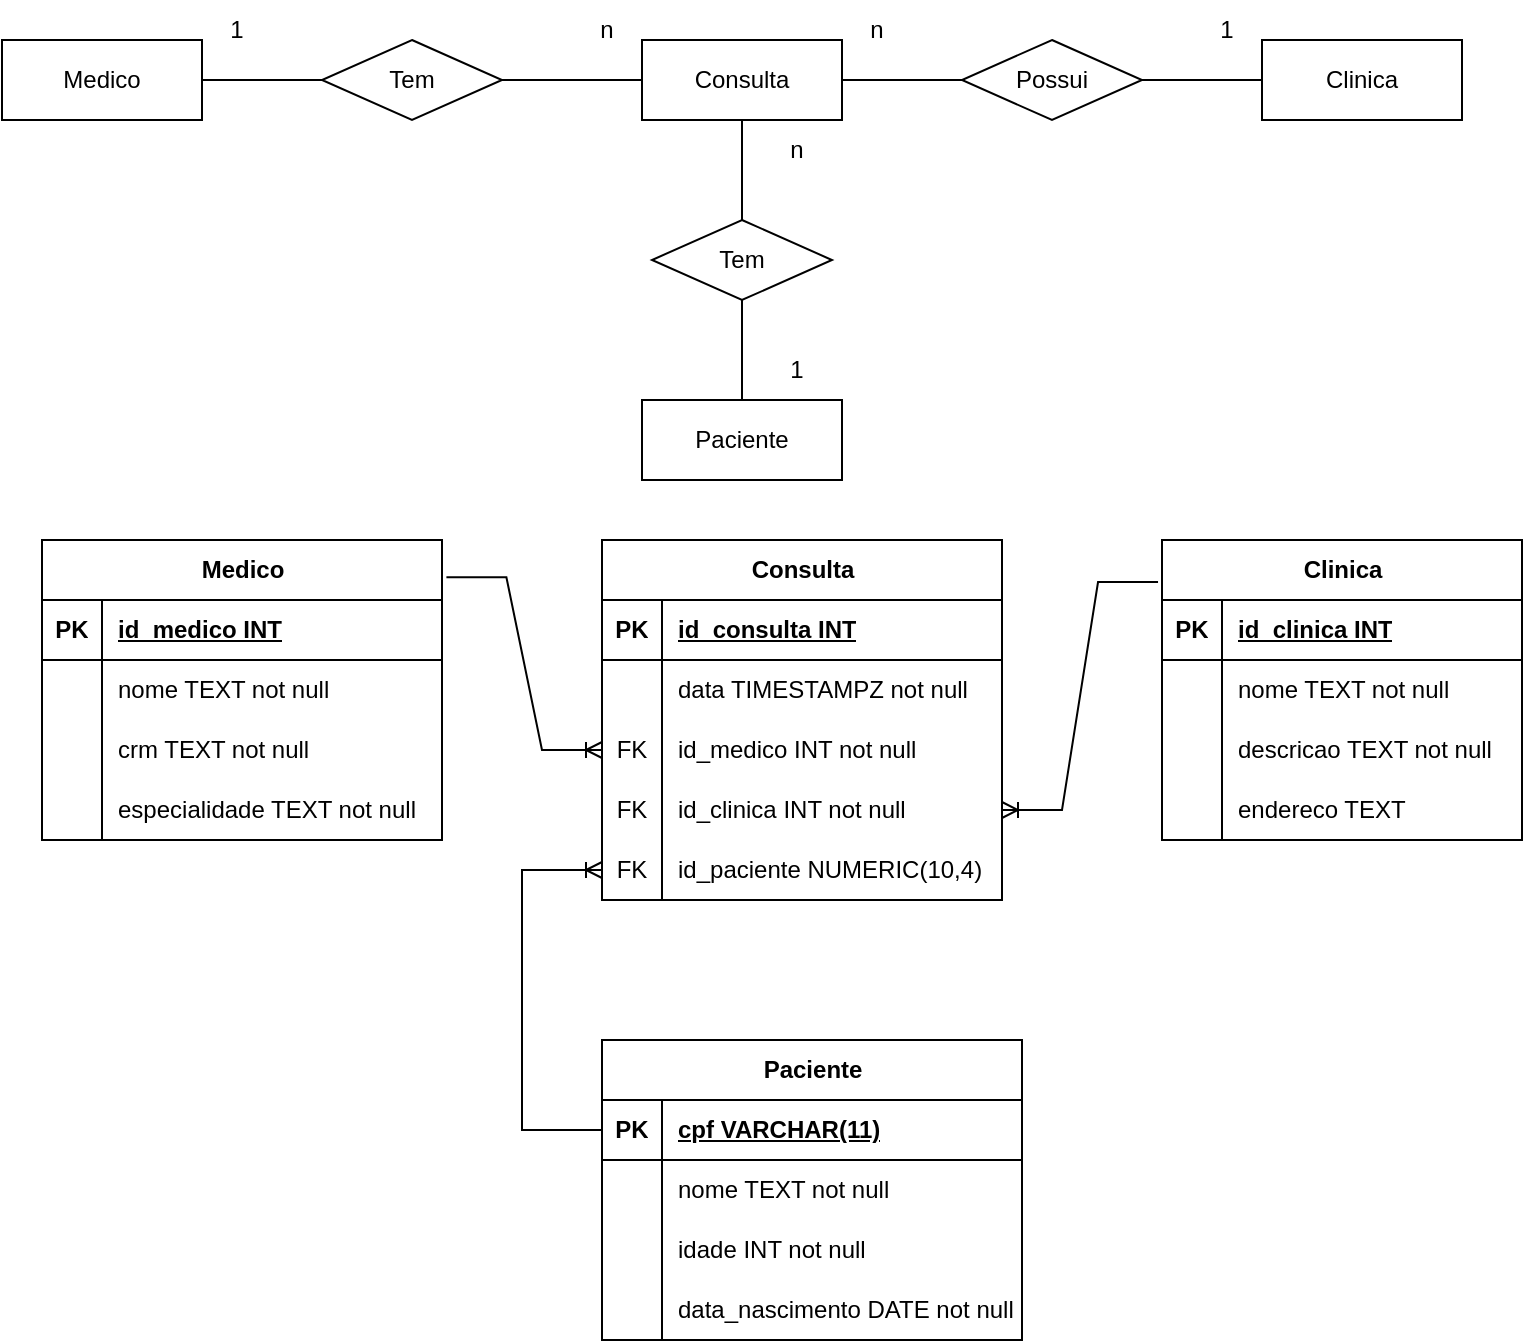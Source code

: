 <mxfile version="28.1.1">
  <diagram name="Página-1" id="fCF54NUb8eyMqiz64Who">
    <mxGraphModel dx="1042" dy="562" grid="1" gridSize="10" guides="1" tooltips="1" connect="1" arrows="1" fold="1" page="1" pageScale="1" pageWidth="827" pageHeight="1169" background="none" math="0" shadow="0">
      <root>
        <mxCell id="0" />
        <mxCell id="1" parent="0" />
        <mxCell id="IVw1GXK-nsfrfiYx63Ya-9" style="edgeStyle=orthogonalEdgeStyle;rounded=0;orthogonalLoop=1;jettySize=auto;html=1;entryX=0;entryY=0.5;entryDx=0;entryDy=0;endArrow=none;endFill=0;" parent="1" source="IVw1GXK-nsfrfiYx63Ya-1" target="IVw1GXK-nsfrfiYx63Ya-7" edge="1">
          <mxGeometry relative="1" as="geometry" />
        </mxCell>
        <mxCell id="IVw1GXK-nsfrfiYx63Ya-1" value="Medico" style="whiteSpace=wrap;html=1;align=center;" parent="1" vertex="1">
          <mxGeometry x="30" y="110" width="100" height="40" as="geometry" />
        </mxCell>
        <mxCell id="IVw1GXK-nsfrfiYx63Ya-15" style="edgeStyle=orthogonalEdgeStyle;rounded=0;orthogonalLoop=1;jettySize=auto;html=1;entryX=0.5;entryY=1;entryDx=0;entryDy=0;endArrow=none;endFill=0;" parent="1" source="IVw1GXK-nsfrfiYx63Ya-2" target="IVw1GXK-nsfrfiYx63Ya-12" edge="1">
          <mxGeometry relative="1" as="geometry" />
        </mxCell>
        <mxCell id="IVw1GXK-nsfrfiYx63Ya-2" value="Paciente" style="whiteSpace=wrap;html=1;align=center;" parent="1" vertex="1">
          <mxGeometry x="350" y="290" width="100" height="40" as="geometry" />
        </mxCell>
        <mxCell id="IVw1GXK-nsfrfiYx63Ya-11" style="edgeStyle=orthogonalEdgeStyle;rounded=0;orthogonalLoop=1;jettySize=auto;html=1;exitX=0;exitY=0.5;exitDx=0;exitDy=0;entryX=1;entryY=0.5;entryDx=0;entryDy=0;startArrow=none;startFill=0;endArrow=none;endFill=0;" parent="1" source="IVw1GXK-nsfrfiYx63Ya-4" target="IVw1GXK-nsfrfiYx63Ya-7" edge="1">
          <mxGeometry relative="1" as="geometry" />
        </mxCell>
        <mxCell id="IVw1GXK-nsfrfiYx63Ya-13" style="edgeStyle=orthogonalEdgeStyle;rounded=0;orthogonalLoop=1;jettySize=auto;html=1;exitX=0.5;exitY=1;exitDx=0;exitDy=0;entryX=0.5;entryY=0;entryDx=0;entryDy=0;endArrow=none;endFill=0;" parent="1" source="IVw1GXK-nsfrfiYx63Ya-4" target="IVw1GXK-nsfrfiYx63Ya-12" edge="1">
          <mxGeometry relative="1" as="geometry" />
        </mxCell>
        <mxCell id="IVw1GXK-nsfrfiYx63Ya-18" style="edgeStyle=orthogonalEdgeStyle;rounded=0;orthogonalLoop=1;jettySize=auto;html=1;endArrow=none;endFill=0;" parent="1" source="IVw1GXK-nsfrfiYx63Ya-4" target="IVw1GXK-nsfrfiYx63Ya-16" edge="1">
          <mxGeometry relative="1" as="geometry" />
        </mxCell>
        <mxCell id="IVw1GXK-nsfrfiYx63Ya-4" value="Consulta" style="whiteSpace=wrap;html=1;align=center;" parent="1" vertex="1">
          <mxGeometry x="350" y="110" width="100" height="40" as="geometry" />
        </mxCell>
        <mxCell id="IVw1GXK-nsfrfiYx63Ya-19" style="edgeStyle=orthogonalEdgeStyle;rounded=0;orthogonalLoop=1;jettySize=auto;html=1;entryX=1;entryY=0.5;entryDx=0;entryDy=0;strokeColor=default;endArrow=none;endFill=0;" parent="1" source="IVw1GXK-nsfrfiYx63Ya-5" target="IVw1GXK-nsfrfiYx63Ya-16" edge="1">
          <mxGeometry relative="1" as="geometry" />
        </mxCell>
        <mxCell id="IVw1GXK-nsfrfiYx63Ya-5" value="Clinica" style="whiteSpace=wrap;html=1;align=center;" parent="1" vertex="1">
          <mxGeometry x="660" y="110" width="100" height="40" as="geometry" />
        </mxCell>
        <mxCell id="IVw1GXK-nsfrfiYx63Ya-7" value="Tem" style="shape=rhombus;perimeter=rhombusPerimeter;whiteSpace=wrap;html=1;align=center;" parent="1" vertex="1">
          <mxGeometry x="190" y="110" width="90" height="40" as="geometry" />
        </mxCell>
        <mxCell id="IVw1GXK-nsfrfiYx63Ya-12" value="Tem" style="shape=rhombus;perimeter=rhombusPerimeter;whiteSpace=wrap;html=1;align=center;" parent="1" vertex="1">
          <mxGeometry x="355" y="200" width="90" height="40" as="geometry" />
        </mxCell>
        <mxCell id="IVw1GXK-nsfrfiYx63Ya-16" value="Possui" style="shape=rhombus;perimeter=rhombusPerimeter;whiteSpace=wrap;html=1;align=center;" parent="1" vertex="1">
          <mxGeometry x="510" y="110" width="90" height="40" as="geometry" />
        </mxCell>
        <mxCell id="JYKQuwapfw5iykZQhzrd-3" value="1" style="text;html=1;align=center;verticalAlign=middle;whiteSpace=wrap;rounded=0;" parent="1" vertex="1">
          <mxGeometry x="625" y="90" width="35" height="30" as="geometry" />
        </mxCell>
        <mxCell id="JYKQuwapfw5iykZQhzrd-5" value="1" style="text;html=1;align=center;verticalAlign=middle;whiteSpace=wrap;rounded=0;" parent="1" vertex="1">
          <mxGeometry x="130" y="90" width="35" height="30" as="geometry" />
        </mxCell>
        <mxCell id="JYKQuwapfw5iykZQhzrd-6" value="n" style="text;html=1;align=center;verticalAlign=middle;whiteSpace=wrap;rounded=0;" parent="1" vertex="1">
          <mxGeometry x="315" y="90" width="35" height="30" as="geometry" />
        </mxCell>
        <mxCell id="JYKQuwapfw5iykZQhzrd-7" value="n" style="text;html=1;align=center;verticalAlign=middle;whiteSpace=wrap;rounded=0;" parent="1" vertex="1">
          <mxGeometry x="450" y="90" width="35" height="30" as="geometry" />
        </mxCell>
        <mxCell id="JYKQuwapfw5iykZQhzrd-8" value="n" style="text;html=1;align=center;verticalAlign=middle;whiteSpace=wrap;rounded=0;" parent="1" vertex="1">
          <mxGeometry x="410" y="150" width="35" height="30" as="geometry" />
        </mxCell>
        <mxCell id="JYKQuwapfw5iykZQhzrd-9" value="1" style="text;html=1;align=center;verticalAlign=middle;whiteSpace=wrap;rounded=0;" parent="1" vertex="1">
          <mxGeometry x="410" y="260" width="35" height="30" as="geometry" />
        </mxCell>
        <mxCell id="JYKQuwapfw5iykZQhzrd-20" value="Medico" style="shape=table;startSize=30;container=1;collapsible=1;childLayout=tableLayout;fixedRows=1;rowLines=0;fontStyle=1;align=center;resizeLast=1;html=1;" parent="1" vertex="1">
          <mxGeometry x="50" y="360" width="200" height="150" as="geometry" />
        </mxCell>
        <mxCell id="JYKQuwapfw5iykZQhzrd-21" value="" style="shape=tableRow;horizontal=0;startSize=0;swimlaneHead=0;swimlaneBody=0;fillColor=none;collapsible=0;dropTarget=0;points=[[0,0.5],[1,0.5]];portConstraint=eastwest;top=0;left=0;right=0;bottom=1;" parent="JYKQuwapfw5iykZQhzrd-20" vertex="1">
          <mxGeometry y="30" width="200" height="30" as="geometry" />
        </mxCell>
        <mxCell id="JYKQuwapfw5iykZQhzrd-22" value="PK" style="shape=partialRectangle;connectable=0;fillColor=none;top=0;left=0;bottom=0;right=0;fontStyle=1;overflow=hidden;whiteSpace=wrap;html=1;" parent="JYKQuwapfw5iykZQhzrd-21" vertex="1">
          <mxGeometry width="30" height="30" as="geometry">
            <mxRectangle width="30" height="30" as="alternateBounds" />
          </mxGeometry>
        </mxCell>
        <mxCell id="JYKQuwapfw5iykZQhzrd-23" value="id_medico INT" style="shape=partialRectangle;connectable=0;fillColor=none;top=0;left=0;bottom=0;right=0;align=left;spacingLeft=6;fontStyle=5;overflow=hidden;whiteSpace=wrap;html=1;" parent="JYKQuwapfw5iykZQhzrd-21" vertex="1">
          <mxGeometry x="30" width="170" height="30" as="geometry">
            <mxRectangle width="170" height="30" as="alternateBounds" />
          </mxGeometry>
        </mxCell>
        <mxCell id="JYKQuwapfw5iykZQhzrd-24" value="" style="shape=tableRow;horizontal=0;startSize=0;swimlaneHead=0;swimlaneBody=0;fillColor=none;collapsible=0;dropTarget=0;points=[[0,0.5],[1,0.5]];portConstraint=eastwest;top=0;left=0;right=0;bottom=0;" parent="JYKQuwapfw5iykZQhzrd-20" vertex="1">
          <mxGeometry y="60" width="200" height="30" as="geometry" />
        </mxCell>
        <mxCell id="JYKQuwapfw5iykZQhzrd-25" value="" style="shape=partialRectangle;connectable=0;fillColor=none;top=0;left=0;bottom=0;right=0;editable=1;overflow=hidden;whiteSpace=wrap;html=1;" parent="JYKQuwapfw5iykZQhzrd-24" vertex="1">
          <mxGeometry width="30" height="30" as="geometry">
            <mxRectangle width="30" height="30" as="alternateBounds" />
          </mxGeometry>
        </mxCell>
        <mxCell id="JYKQuwapfw5iykZQhzrd-26" value="nome TEXT not null" style="shape=partialRectangle;connectable=0;fillColor=none;top=0;left=0;bottom=0;right=0;align=left;spacingLeft=6;overflow=hidden;whiteSpace=wrap;html=1;" parent="JYKQuwapfw5iykZQhzrd-24" vertex="1">
          <mxGeometry x="30" width="170" height="30" as="geometry">
            <mxRectangle width="170" height="30" as="alternateBounds" />
          </mxGeometry>
        </mxCell>
        <mxCell id="JYKQuwapfw5iykZQhzrd-27" value="" style="shape=tableRow;horizontal=0;startSize=0;swimlaneHead=0;swimlaneBody=0;fillColor=none;collapsible=0;dropTarget=0;points=[[0,0.5],[1,0.5]];portConstraint=eastwest;top=0;left=0;right=0;bottom=0;" parent="JYKQuwapfw5iykZQhzrd-20" vertex="1">
          <mxGeometry y="90" width="200" height="30" as="geometry" />
        </mxCell>
        <mxCell id="JYKQuwapfw5iykZQhzrd-28" value="" style="shape=partialRectangle;connectable=0;fillColor=none;top=0;left=0;bottom=0;right=0;editable=1;overflow=hidden;whiteSpace=wrap;html=1;" parent="JYKQuwapfw5iykZQhzrd-27" vertex="1">
          <mxGeometry width="30" height="30" as="geometry">
            <mxRectangle width="30" height="30" as="alternateBounds" />
          </mxGeometry>
        </mxCell>
        <mxCell id="JYKQuwapfw5iykZQhzrd-29" value="crm TEXT not null" style="shape=partialRectangle;connectable=0;fillColor=none;top=0;left=0;bottom=0;right=0;align=left;spacingLeft=6;overflow=hidden;whiteSpace=wrap;html=1;" parent="JYKQuwapfw5iykZQhzrd-27" vertex="1">
          <mxGeometry x="30" width="170" height="30" as="geometry">
            <mxRectangle width="170" height="30" as="alternateBounds" />
          </mxGeometry>
        </mxCell>
        <mxCell id="JYKQuwapfw5iykZQhzrd-30" value="" style="shape=tableRow;horizontal=0;startSize=0;swimlaneHead=0;swimlaneBody=0;fillColor=none;collapsible=0;dropTarget=0;points=[[0,0.5],[1,0.5]];portConstraint=eastwest;top=0;left=0;right=0;bottom=0;" parent="JYKQuwapfw5iykZQhzrd-20" vertex="1">
          <mxGeometry y="120" width="200" height="30" as="geometry" />
        </mxCell>
        <mxCell id="JYKQuwapfw5iykZQhzrd-31" value="" style="shape=partialRectangle;connectable=0;fillColor=none;top=0;left=0;bottom=0;right=0;editable=1;overflow=hidden;whiteSpace=wrap;html=1;" parent="JYKQuwapfw5iykZQhzrd-30" vertex="1">
          <mxGeometry width="30" height="30" as="geometry">
            <mxRectangle width="30" height="30" as="alternateBounds" />
          </mxGeometry>
        </mxCell>
        <mxCell id="JYKQuwapfw5iykZQhzrd-32" value="especialidade TEXT not null" style="shape=partialRectangle;connectable=0;fillColor=none;top=0;left=0;bottom=0;right=0;align=left;spacingLeft=6;overflow=hidden;whiteSpace=wrap;html=1;" parent="JYKQuwapfw5iykZQhzrd-30" vertex="1">
          <mxGeometry x="30" width="170" height="30" as="geometry">
            <mxRectangle width="170" height="30" as="alternateBounds" />
          </mxGeometry>
        </mxCell>
        <mxCell id="JYKQuwapfw5iykZQhzrd-33" value="Consulta" style="shape=table;startSize=30;container=1;collapsible=1;childLayout=tableLayout;fixedRows=1;rowLines=0;fontStyle=1;align=center;resizeLast=1;html=1;" parent="1" vertex="1">
          <mxGeometry x="330" y="360" width="200" height="180" as="geometry" />
        </mxCell>
        <mxCell id="JYKQuwapfw5iykZQhzrd-34" value="" style="shape=tableRow;horizontal=0;startSize=0;swimlaneHead=0;swimlaneBody=0;fillColor=none;collapsible=0;dropTarget=0;points=[[0,0.5],[1,0.5]];portConstraint=eastwest;top=0;left=0;right=0;bottom=1;" parent="JYKQuwapfw5iykZQhzrd-33" vertex="1">
          <mxGeometry y="30" width="200" height="30" as="geometry" />
        </mxCell>
        <mxCell id="JYKQuwapfw5iykZQhzrd-35" value="PK" style="shape=partialRectangle;connectable=0;fillColor=none;top=0;left=0;bottom=0;right=0;fontStyle=1;overflow=hidden;whiteSpace=wrap;html=1;" parent="JYKQuwapfw5iykZQhzrd-34" vertex="1">
          <mxGeometry width="30" height="30" as="geometry">
            <mxRectangle width="30" height="30" as="alternateBounds" />
          </mxGeometry>
        </mxCell>
        <mxCell id="JYKQuwapfw5iykZQhzrd-36" value="id_consulta INT" style="shape=partialRectangle;connectable=0;fillColor=none;top=0;left=0;bottom=0;right=0;align=left;spacingLeft=6;fontStyle=5;overflow=hidden;whiteSpace=wrap;html=1;" parent="JYKQuwapfw5iykZQhzrd-34" vertex="1">
          <mxGeometry x="30" width="170" height="30" as="geometry">
            <mxRectangle width="170" height="30" as="alternateBounds" />
          </mxGeometry>
        </mxCell>
        <mxCell id="JYKQuwapfw5iykZQhzrd-37" value="" style="shape=tableRow;horizontal=0;startSize=0;swimlaneHead=0;swimlaneBody=0;fillColor=none;collapsible=0;dropTarget=0;points=[[0,0.5],[1,0.5]];portConstraint=eastwest;top=0;left=0;right=0;bottom=0;" parent="JYKQuwapfw5iykZQhzrd-33" vertex="1">
          <mxGeometry y="60" width="200" height="30" as="geometry" />
        </mxCell>
        <mxCell id="JYKQuwapfw5iykZQhzrd-38" value="" style="shape=partialRectangle;connectable=0;fillColor=none;top=0;left=0;bottom=0;right=0;editable=1;overflow=hidden;whiteSpace=wrap;html=1;" parent="JYKQuwapfw5iykZQhzrd-37" vertex="1">
          <mxGeometry width="30" height="30" as="geometry">
            <mxRectangle width="30" height="30" as="alternateBounds" />
          </mxGeometry>
        </mxCell>
        <mxCell id="JYKQuwapfw5iykZQhzrd-39" value="data TIMESTAMPZ not null" style="shape=partialRectangle;connectable=0;fillColor=none;top=0;left=0;bottom=0;right=0;align=left;spacingLeft=6;overflow=hidden;whiteSpace=wrap;html=1;" parent="JYKQuwapfw5iykZQhzrd-37" vertex="1">
          <mxGeometry x="30" width="170" height="30" as="geometry">
            <mxRectangle width="170" height="30" as="alternateBounds" />
          </mxGeometry>
        </mxCell>
        <mxCell id="JYKQuwapfw5iykZQhzrd-40" value="" style="shape=tableRow;horizontal=0;startSize=0;swimlaneHead=0;swimlaneBody=0;fillColor=none;collapsible=0;dropTarget=0;points=[[0,0.5],[1,0.5]];portConstraint=eastwest;top=0;left=0;right=0;bottom=0;" parent="JYKQuwapfw5iykZQhzrd-33" vertex="1">
          <mxGeometry y="90" width="200" height="30" as="geometry" />
        </mxCell>
        <mxCell id="JYKQuwapfw5iykZQhzrd-41" value="FK" style="shape=partialRectangle;connectable=0;fillColor=none;top=0;left=0;bottom=0;right=0;editable=1;overflow=hidden;whiteSpace=wrap;html=1;" parent="JYKQuwapfw5iykZQhzrd-40" vertex="1">
          <mxGeometry width="30" height="30" as="geometry">
            <mxRectangle width="30" height="30" as="alternateBounds" />
          </mxGeometry>
        </mxCell>
        <mxCell id="JYKQuwapfw5iykZQhzrd-42" value="id_medico INT not null" style="shape=partialRectangle;connectable=0;fillColor=none;top=0;left=0;bottom=0;right=0;align=left;spacingLeft=6;overflow=hidden;whiteSpace=wrap;html=1;" parent="JYKQuwapfw5iykZQhzrd-40" vertex="1">
          <mxGeometry x="30" width="170" height="30" as="geometry">
            <mxRectangle width="170" height="30" as="alternateBounds" />
          </mxGeometry>
        </mxCell>
        <mxCell id="JYKQuwapfw5iykZQhzrd-43" value="" style="shape=tableRow;horizontal=0;startSize=0;swimlaneHead=0;swimlaneBody=0;fillColor=none;collapsible=0;dropTarget=0;points=[[0,0.5],[1,0.5]];portConstraint=eastwest;top=0;left=0;right=0;bottom=0;" parent="JYKQuwapfw5iykZQhzrd-33" vertex="1">
          <mxGeometry y="120" width="200" height="30" as="geometry" />
        </mxCell>
        <mxCell id="JYKQuwapfw5iykZQhzrd-44" value="FK" style="shape=partialRectangle;connectable=0;fillColor=none;top=0;left=0;bottom=0;right=0;editable=1;overflow=hidden;whiteSpace=wrap;html=1;" parent="JYKQuwapfw5iykZQhzrd-43" vertex="1">
          <mxGeometry width="30" height="30" as="geometry">
            <mxRectangle width="30" height="30" as="alternateBounds" />
          </mxGeometry>
        </mxCell>
        <mxCell id="JYKQuwapfw5iykZQhzrd-45" value="id_clinica INT not null" style="shape=partialRectangle;connectable=0;fillColor=none;top=0;left=0;bottom=0;right=0;align=left;spacingLeft=6;overflow=hidden;whiteSpace=wrap;html=1;" parent="JYKQuwapfw5iykZQhzrd-43" vertex="1">
          <mxGeometry x="30" width="170" height="30" as="geometry">
            <mxRectangle width="170" height="30" as="alternateBounds" />
          </mxGeometry>
        </mxCell>
        <mxCell id="JYKQuwapfw5iykZQhzrd-46" value="" style="shape=tableRow;horizontal=0;startSize=0;swimlaneHead=0;swimlaneBody=0;fillColor=none;collapsible=0;dropTarget=0;points=[[0,0.5],[1,0.5]];portConstraint=eastwest;top=0;left=0;right=0;bottom=0;" parent="JYKQuwapfw5iykZQhzrd-33" vertex="1">
          <mxGeometry y="150" width="200" height="30" as="geometry" />
        </mxCell>
        <mxCell id="JYKQuwapfw5iykZQhzrd-47" value="FK" style="shape=partialRectangle;connectable=0;fillColor=none;top=0;left=0;bottom=0;right=0;editable=1;overflow=hidden;whiteSpace=wrap;html=1;" parent="JYKQuwapfw5iykZQhzrd-46" vertex="1">
          <mxGeometry width="30" height="30" as="geometry">
            <mxRectangle width="30" height="30" as="alternateBounds" />
          </mxGeometry>
        </mxCell>
        <mxCell id="JYKQuwapfw5iykZQhzrd-48" value="id_paciente NUMERIC(10,4)" style="shape=partialRectangle;connectable=0;fillColor=none;top=0;left=0;bottom=0;right=0;align=left;spacingLeft=6;overflow=hidden;whiteSpace=wrap;html=1;" parent="JYKQuwapfw5iykZQhzrd-46" vertex="1">
          <mxGeometry x="30" width="170" height="30" as="geometry">
            <mxRectangle width="170" height="30" as="alternateBounds" />
          </mxGeometry>
        </mxCell>
        <mxCell id="JYKQuwapfw5iykZQhzrd-49" value="" style="edgeStyle=entityRelationEdgeStyle;fontSize=12;html=1;endArrow=ERoneToMany;rounded=0;exitX=1.011;exitY=0.124;exitDx=0;exitDy=0;entryX=0;entryY=0.5;entryDx=0;entryDy=0;exitPerimeter=0;" parent="1" source="JYKQuwapfw5iykZQhzrd-20" target="JYKQuwapfw5iykZQhzrd-40" edge="1">
          <mxGeometry width="100" height="100" relative="1" as="geometry">
            <mxPoint x="350" y="580" as="sourcePoint" />
            <mxPoint x="450" y="480" as="targetPoint" />
          </mxGeometry>
        </mxCell>
        <mxCell id="JYKQuwapfw5iykZQhzrd-50" value="Clinica" style="shape=table;startSize=30;container=1;collapsible=1;childLayout=tableLayout;fixedRows=1;rowLines=0;fontStyle=1;align=center;resizeLast=1;html=1;" parent="1" vertex="1">
          <mxGeometry x="610" y="360" width="180" height="150" as="geometry" />
        </mxCell>
        <mxCell id="JYKQuwapfw5iykZQhzrd-51" value="" style="shape=tableRow;horizontal=0;startSize=0;swimlaneHead=0;swimlaneBody=0;fillColor=none;collapsible=0;dropTarget=0;points=[[0,0.5],[1,0.5]];portConstraint=eastwest;top=0;left=0;right=0;bottom=1;" parent="JYKQuwapfw5iykZQhzrd-50" vertex="1">
          <mxGeometry y="30" width="180" height="30" as="geometry" />
        </mxCell>
        <mxCell id="JYKQuwapfw5iykZQhzrd-52" value="PK" style="shape=partialRectangle;connectable=0;fillColor=none;top=0;left=0;bottom=0;right=0;fontStyle=1;overflow=hidden;whiteSpace=wrap;html=1;" parent="JYKQuwapfw5iykZQhzrd-51" vertex="1">
          <mxGeometry width="30" height="30" as="geometry">
            <mxRectangle width="30" height="30" as="alternateBounds" />
          </mxGeometry>
        </mxCell>
        <mxCell id="JYKQuwapfw5iykZQhzrd-53" value="id_clinica INT" style="shape=partialRectangle;connectable=0;fillColor=none;top=0;left=0;bottom=0;right=0;align=left;spacingLeft=6;fontStyle=5;overflow=hidden;whiteSpace=wrap;html=1;" parent="JYKQuwapfw5iykZQhzrd-51" vertex="1">
          <mxGeometry x="30" width="150" height="30" as="geometry">
            <mxRectangle width="150" height="30" as="alternateBounds" />
          </mxGeometry>
        </mxCell>
        <mxCell id="JYKQuwapfw5iykZQhzrd-54" value="" style="shape=tableRow;horizontal=0;startSize=0;swimlaneHead=0;swimlaneBody=0;fillColor=none;collapsible=0;dropTarget=0;points=[[0,0.5],[1,0.5]];portConstraint=eastwest;top=0;left=0;right=0;bottom=0;" parent="JYKQuwapfw5iykZQhzrd-50" vertex="1">
          <mxGeometry y="60" width="180" height="30" as="geometry" />
        </mxCell>
        <mxCell id="JYKQuwapfw5iykZQhzrd-55" value="" style="shape=partialRectangle;connectable=0;fillColor=none;top=0;left=0;bottom=0;right=0;editable=1;overflow=hidden;whiteSpace=wrap;html=1;" parent="JYKQuwapfw5iykZQhzrd-54" vertex="1">
          <mxGeometry width="30" height="30" as="geometry">
            <mxRectangle width="30" height="30" as="alternateBounds" />
          </mxGeometry>
        </mxCell>
        <mxCell id="JYKQuwapfw5iykZQhzrd-56" value="nome TEXT not null" style="shape=partialRectangle;connectable=0;fillColor=none;top=0;left=0;bottom=0;right=0;align=left;spacingLeft=6;overflow=hidden;whiteSpace=wrap;html=1;" parent="JYKQuwapfw5iykZQhzrd-54" vertex="1">
          <mxGeometry x="30" width="150" height="30" as="geometry">
            <mxRectangle width="150" height="30" as="alternateBounds" />
          </mxGeometry>
        </mxCell>
        <mxCell id="JYKQuwapfw5iykZQhzrd-57" value="" style="shape=tableRow;horizontal=0;startSize=0;swimlaneHead=0;swimlaneBody=0;fillColor=none;collapsible=0;dropTarget=0;points=[[0,0.5],[1,0.5]];portConstraint=eastwest;top=0;left=0;right=0;bottom=0;" parent="JYKQuwapfw5iykZQhzrd-50" vertex="1">
          <mxGeometry y="90" width="180" height="30" as="geometry" />
        </mxCell>
        <mxCell id="JYKQuwapfw5iykZQhzrd-58" value="" style="shape=partialRectangle;connectable=0;fillColor=none;top=0;left=0;bottom=0;right=0;editable=1;overflow=hidden;whiteSpace=wrap;html=1;" parent="JYKQuwapfw5iykZQhzrd-57" vertex="1">
          <mxGeometry width="30" height="30" as="geometry">
            <mxRectangle width="30" height="30" as="alternateBounds" />
          </mxGeometry>
        </mxCell>
        <mxCell id="JYKQuwapfw5iykZQhzrd-59" value="descricao TEXT not null" style="shape=partialRectangle;connectable=0;fillColor=none;top=0;left=0;bottom=0;right=0;align=left;spacingLeft=6;overflow=hidden;whiteSpace=wrap;html=1;" parent="JYKQuwapfw5iykZQhzrd-57" vertex="1">
          <mxGeometry x="30" width="150" height="30" as="geometry">
            <mxRectangle width="150" height="30" as="alternateBounds" />
          </mxGeometry>
        </mxCell>
        <mxCell id="JYKQuwapfw5iykZQhzrd-60" value="" style="shape=tableRow;horizontal=0;startSize=0;swimlaneHead=0;swimlaneBody=0;fillColor=none;collapsible=0;dropTarget=0;points=[[0,0.5],[1,0.5]];portConstraint=eastwest;top=0;left=0;right=0;bottom=0;" parent="JYKQuwapfw5iykZQhzrd-50" vertex="1">
          <mxGeometry y="120" width="180" height="30" as="geometry" />
        </mxCell>
        <mxCell id="JYKQuwapfw5iykZQhzrd-61" value="" style="shape=partialRectangle;connectable=0;fillColor=none;top=0;left=0;bottom=0;right=0;editable=1;overflow=hidden;whiteSpace=wrap;html=1;" parent="JYKQuwapfw5iykZQhzrd-60" vertex="1">
          <mxGeometry width="30" height="30" as="geometry">
            <mxRectangle width="30" height="30" as="alternateBounds" />
          </mxGeometry>
        </mxCell>
        <mxCell id="JYKQuwapfw5iykZQhzrd-62" value="endereco TEXT" style="shape=partialRectangle;connectable=0;fillColor=none;top=0;left=0;bottom=0;right=0;align=left;spacingLeft=6;overflow=hidden;whiteSpace=wrap;html=1;" parent="JYKQuwapfw5iykZQhzrd-60" vertex="1">
          <mxGeometry x="30" width="150" height="30" as="geometry">
            <mxRectangle width="150" height="30" as="alternateBounds" />
          </mxGeometry>
        </mxCell>
        <mxCell id="JYKQuwapfw5iykZQhzrd-63" value="" style="edgeStyle=entityRelationEdgeStyle;fontSize=12;html=1;endArrow=ERoneToMany;rounded=0;exitX=-0.011;exitY=0.14;exitDx=0;exitDy=0;entryX=1;entryY=0.5;entryDx=0;entryDy=0;exitPerimeter=0;" parent="1" source="JYKQuwapfw5iykZQhzrd-50" target="JYKQuwapfw5iykZQhzrd-43" edge="1">
          <mxGeometry width="100" height="100" relative="1" as="geometry">
            <mxPoint x="350" y="580" as="sourcePoint" />
            <mxPoint x="450" y="480" as="targetPoint" />
            <Array as="points">
              <mxPoint x="520" y="500" />
            </Array>
          </mxGeometry>
        </mxCell>
        <mxCell id="JYKQuwapfw5iykZQhzrd-64" value="Paciente" style="shape=table;startSize=30;container=1;collapsible=1;childLayout=tableLayout;fixedRows=1;rowLines=0;fontStyle=1;align=center;resizeLast=1;html=1;" parent="1" vertex="1">
          <mxGeometry x="330" y="610" width="210" height="150" as="geometry" />
        </mxCell>
        <mxCell id="JYKQuwapfw5iykZQhzrd-65" value="" style="shape=tableRow;horizontal=0;startSize=0;swimlaneHead=0;swimlaneBody=0;fillColor=none;collapsible=0;dropTarget=0;points=[[0,0.5],[1,0.5]];portConstraint=eastwest;top=0;left=0;right=0;bottom=1;" parent="JYKQuwapfw5iykZQhzrd-64" vertex="1">
          <mxGeometry y="30" width="210" height="30" as="geometry" />
        </mxCell>
        <mxCell id="JYKQuwapfw5iykZQhzrd-66" value="PK" style="shape=partialRectangle;connectable=0;fillColor=none;top=0;left=0;bottom=0;right=0;fontStyle=1;overflow=hidden;whiteSpace=wrap;html=1;" parent="JYKQuwapfw5iykZQhzrd-65" vertex="1">
          <mxGeometry width="30" height="30" as="geometry">
            <mxRectangle width="30" height="30" as="alternateBounds" />
          </mxGeometry>
        </mxCell>
        <mxCell id="JYKQuwapfw5iykZQhzrd-67" value="cpf VARCHAR(11)" style="shape=partialRectangle;connectable=0;fillColor=none;top=0;left=0;bottom=0;right=0;align=left;spacingLeft=6;fontStyle=5;overflow=hidden;whiteSpace=wrap;html=1;" parent="JYKQuwapfw5iykZQhzrd-65" vertex="1">
          <mxGeometry x="30" width="180" height="30" as="geometry">
            <mxRectangle width="180" height="30" as="alternateBounds" />
          </mxGeometry>
        </mxCell>
        <mxCell id="JYKQuwapfw5iykZQhzrd-68" value="" style="shape=tableRow;horizontal=0;startSize=0;swimlaneHead=0;swimlaneBody=0;fillColor=none;collapsible=0;dropTarget=0;points=[[0,0.5],[1,0.5]];portConstraint=eastwest;top=0;left=0;right=0;bottom=0;" parent="JYKQuwapfw5iykZQhzrd-64" vertex="1">
          <mxGeometry y="60" width="210" height="30" as="geometry" />
        </mxCell>
        <mxCell id="JYKQuwapfw5iykZQhzrd-69" value="" style="shape=partialRectangle;connectable=0;fillColor=none;top=0;left=0;bottom=0;right=0;editable=1;overflow=hidden;whiteSpace=wrap;html=1;" parent="JYKQuwapfw5iykZQhzrd-68" vertex="1">
          <mxGeometry width="30" height="30" as="geometry">
            <mxRectangle width="30" height="30" as="alternateBounds" />
          </mxGeometry>
        </mxCell>
        <mxCell id="JYKQuwapfw5iykZQhzrd-70" value="nome TEXT not null" style="shape=partialRectangle;connectable=0;fillColor=none;top=0;left=0;bottom=0;right=0;align=left;spacingLeft=6;overflow=hidden;whiteSpace=wrap;html=1;" parent="JYKQuwapfw5iykZQhzrd-68" vertex="1">
          <mxGeometry x="30" width="180" height="30" as="geometry">
            <mxRectangle width="180" height="30" as="alternateBounds" />
          </mxGeometry>
        </mxCell>
        <mxCell id="JYKQuwapfw5iykZQhzrd-71" value="" style="shape=tableRow;horizontal=0;startSize=0;swimlaneHead=0;swimlaneBody=0;fillColor=none;collapsible=0;dropTarget=0;points=[[0,0.5],[1,0.5]];portConstraint=eastwest;top=0;left=0;right=0;bottom=0;" parent="JYKQuwapfw5iykZQhzrd-64" vertex="1">
          <mxGeometry y="90" width="210" height="30" as="geometry" />
        </mxCell>
        <mxCell id="JYKQuwapfw5iykZQhzrd-72" value="" style="shape=partialRectangle;connectable=0;fillColor=none;top=0;left=0;bottom=0;right=0;editable=1;overflow=hidden;whiteSpace=wrap;html=1;" parent="JYKQuwapfw5iykZQhzrd-71" vertex="1">
          <mxGeometry width="30" height="30" as="geometry">
            <mxRectangle width="30" height="30" as="alternateBounds" />
          </mxGeometry>
        </mxCell>
        <mxCell id="JYKQuwapfw5iykZQhzrd-73" value="idade INT not null" style="shape=partialRectangle;connectable=0;fillColor=none;top=0;left=0;bottom=0;right=0;align=left;spacingLeft=6;overflow=hidden;whiteSpace=wrap;html=1;" parent="JYKQuwapfw5iykZQhzrd-71" vertex="1">
          <mxGeometry x="30" width="180" height="30" as="geometry">
            <mxRectangle width="180" height="30" as="alternateBounds" />
          </mxGeometry>
        </mxCell>
        <mxCell id="JYKQuwapfw5iykZQhzrd-74" value="" style="shape=tableRow;horizontal=0;startSize=0;swimlaneHead=0;swimlaneBody=0;fillColor=none;collapsible=0;dropTarget=0;points=[[0,0.5],[1,0.5]];portConstraint=eastwest;top=0;left=0;right=0;bottom=0;" parent="JYKQuwapfw5iykZQhzrd-64" vertex="1">
          <mxGeometry y="120" width="210" height="30" as="geometry" />
        </mxCell>
        <mxCell id="JYKQuwapfw5iykZQhzrd-75" value="" style="shape=partialRectangle;connectable=0;fillColor=none;top=0;left=0;bottom=0;right=0;editable=1;overflow=hidden;whiteSpace=wrap;html=1;" parent="JYKQuwapfw5iykZQhzrd-74" vertex="1">
          <mxGeometry width="30" height="30" as="geometry">
            <mxRectangle width="30" height="30" as="alternateBounds" />
          </mxGeometry>
        </mxCell>
        <mxCell id="JYKQuwapfw5iykZQhzrd-76" value="data_nascimento DATE not null" style="shape=partialRectangle;connectable=0;fillColor=none;top=0;left=0;bottom=0;right=0;align=left;spacingLeft=6;overflow=hidden;whiteSpace=wrap;html=1;" parent="JYKQuwapfw5iykZQhzrd-74" vertex="1">
          <mxGeometry x="30" width="180" height="30" as="geometry">
            <mxRectangle width="180" height="30" as="alternateBounds" />
          </mxGeometry>
        </mxCell>
        <mxCell id="JYKQuwapfw5iykZQhzrd-77" value="" style="edgeStyle=elbowEdgeStyle;fontSize=12;html=1;endArrow=ERoneToMany;rounded=0;exitX=0;exitY=0.5;exitDx=0;exitDy=0;entryX=0;entryY=0.5;entryDx=0;entryDy=0;" parent="1" source="JYKQuwapfw5iykZQhzrd-65" target="JYKQuwapfw5iykZQhzrd-46" edge="1">
          <mxGeometry width="100" height="100" relative="1" as="geometry">
            <mxPoint x="230" y="620" as="sourcePoint" />
            <mxPoint x="330" y="520" as="targetPoint" />
            <Array as="points">
              <mxPoint x="290" y="600" />
            </Array>
          </mxGeometry>
        </mxCell>
      </root>
    </mxGraphModel>
  </diagram>
</mxfile>

